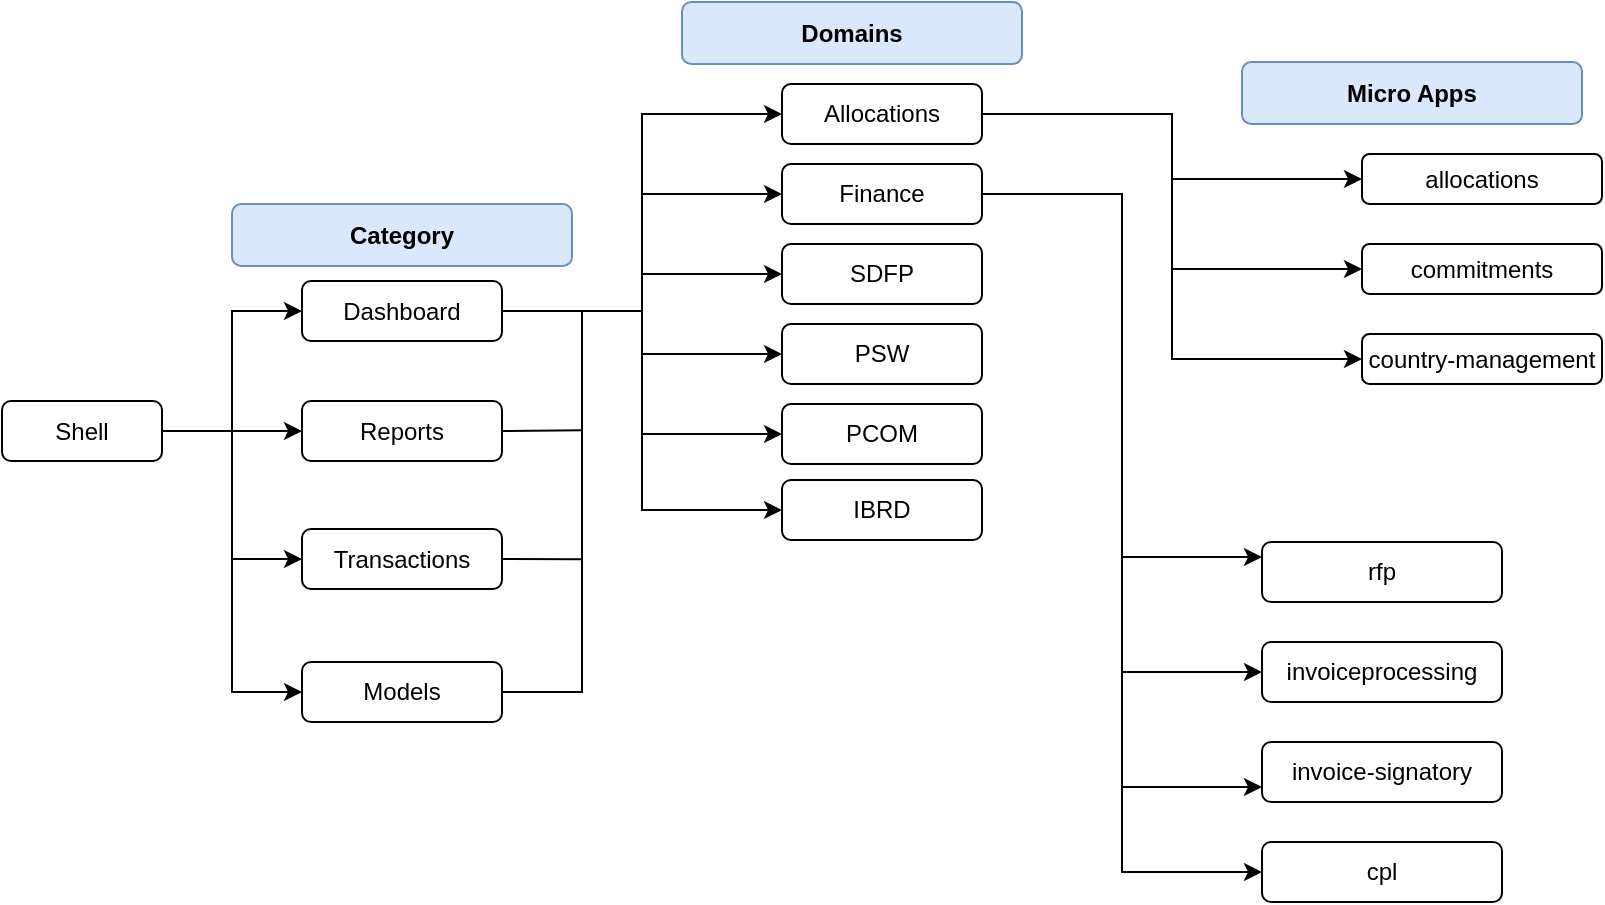 <mxfile version="24.6.4" type="github">
  <diagram name="Page-1" id="Sbhx_O2cK1H6pCcTmhTe">
    <mxGraphModel dx="1050" dy="522" grid="1" gridSize="10" guides="1" tooltips="1" connect="1" arrows="1" fold="1" page="1" pageScale="1" pageWidth="850" pageHeight="1100" background="#FFFFFF" math="0" shadow="0">
      <root>
        <mxCell id="0" />
        <mxCell id="1" parent="0" />
        <mxCell id="S2DFeaCq27Jwxm1sFyo9-79" style="edgeStyle=elbowEdgeStyle;rounded=0;orthogonalLoop=1;jettySize=auto;html=1;exitX=1;exitY=0.5;exitDx=0;exitDy=0;entryX=0;entryY=0.5;entryDx=0;entryDy=0;" parent="1" source="S2DFeaCq27Jwxm1sFyo9-1" target="S2DFeaCq27Jwxm1sFyo9-6" edge="1">
          <mxGeometry relative="1" as="geometry" />
        </mxCell>
        <mxCell id="S2DFeaCq27Jwxm1sFyo9-80" style="edgeStyle=elbowEdgeStyle;rounded=0;orthogonalLoop=1;jettySize=auto;html=1;exitX=1;exitY=0.5;exitDx=0;exitDy=0;entryX=0;entryY=0.5;entryDx=0;entryDy=0;" parent="1" source="S2DFeaCq27Jwxm1sFyo9-1" target="S2DFeaCq27Jwxm1sFyo9-3" edge="1">
          <mxGeometry relative="1" as="geometry" />
        </mxCell>
        <mxCell id="S2DFeaCq27Jwxm1sFyo9-81" style="edgeStyle=elbowEdgeStyle;rounded=0;orthogonalLoop=1;jettySize=auto;html=1;exitX=1;exitY=0.5;exitDx=0;exitDy=0;entryX=0;entryY=0.5;entryDx=0;entryDy=0;" parent="1" source="S2DFeaCq27Jwxm1sFyo9-1" target="S2DFeaCq27Jwxm1sFyo9-4" edge="1">
          <mxGeometry relative="1" as="geometry" />
        </mxCell>
        <mxCell id="S2DFeaCq27Jwxm1sFyo9-82" style="edgeStyle=elbowEdgeStyle;rounded=0;orthogonalLoop=1;jettySize=auto;html=1;exitX=1;exitY=0.5;exitDx=0;exitDy=0;entryX=0;entryY=0.5;entryDx=0;entryDy=0;" parent="1" source="S2DFeaCq27Jwxm1sFyo9-1" target="S2DFeaCq27Jwxm1sFyo9-5" edge="1">
          <mxGeometry relative="1" as="geometry" />
        </mxCell>
        <mxCell id="S2DFeaCq27Jwxm1sFyo9-1" value="Shell" style="rounded=1;whiteSpace=wrap;html=1;" parent="1" vertex="1">
          <mxGeometry x="10" y="389.5" width="80" height="30" as="geometry" />
        </mxCell>
        <mxCell id="S2DFeaCq27Jwxm1sFyo9-92" style="edgeStyle=none;rounded=0;orthogonalLoop=1;jettySize=auto;html=1;exitX=1;exitY=0.5;exitDx=0;exitDy=0;endArrow=none;endFill=0;" parent="1" source="S2DFeaCq27Jwxm1sFyo9-3" edge="1">
          <mxGeometry relative="1" as="geometry">
            <mxPoint x="300" y="404.091" as="targetPoint" />
          </mxGeometry>
        </mxCell>
        <mxCell id="S2DFeaCq27Jwxm1sFyo9-3" value="Reports" style="rounded=1;whiteSpace=wrap;html=1;" parent="1" vertex="1">
          <mxGeometry x="160" y="389.5" width="100" height="30" as="geometry" />
        </mxCell>
        <mxCell id="S2DFeaCq27Jwxm1sFyo9-91" style="edgeStyle=none;rounded=0;orthogonalLoop=1;jettySize=auto;html=1;exitX=1;exitY=0.5;exitDx=0;exitDy=0;strokeColor=default;endArrow=none;endFill=0;" parent="1" source="S2DFeaCq27Jwxm1sFyo9-4" edge="1">
          <mxGeometry relative="1" as="geometry">
            <mxPoint x="300" y="468.636" as="targetPoint" />
          </mxGeometry>
        </mxCell>
        <mxCell id="S2DFeaCq27Jwxm1sFyo9-4" value="Transactions" style="rounded=1;whiteSpace=wrap;html=1;" parent="1" vertex="1">
          <mxGeometry x="160" y="453.5" width="100" height="30" as="geometry" />
        </mxCell>
        <mxCell id="S2DFeaCq27Jwxm1sFyo9-94" style="edgeStyle=elbowEdgeStyle;rounded=0;orthogonalLoop=1;jettySize=auto;html=1;exitX=1;exitY=0.5;exitDx=0;exitDy=0;endArrow=none;endFill=0;" parent="1" source="S2DFeaCq27Jwxm1sFyo9-5" edge="1">
          <mxGeometry relative="1" as="geometry">
            <mxPoint x="300" y="510" as="targetPoint" />
            <Array as="points">
              <mxPoint x="300" y="544" />
            </Array>
          </mxGeometry>
        </mxCell>
        <mxCell id="S2DFeaCq27Jwxm1sFyo9-5" value="Models" style="rounded=1;whiteSpace=wrap;html=1;" parent="1" vertex="1">
          <mxGeometry x="160" y="520" width="100" height="30" as="geometry" />
        </mxCell>
        <mxCell id="S2DFeaCq27Jwxm1sFyo9-63" style="edgeStyle=elbowEdgeStyle;rounded=0;orthogonalLoop=1;jettySize=auto;html=1;exitX=1;exitY=0.5;exitDx=0;exitDy=0;entryX=0;entryY=0.5;entryDx=0;entryDy=0;" parent="1" source="S2DFeaCq27Jwxm1sFyo9-6" target="S2DFeaCq27Jwxm1sFyo9-2" edge="1">
          <mxGeometry relative="1" as="geometry" />
        </mxCell>
        <mxCell id="S2DFeaCq27Jwxm1sFyo9-64" style="edgeStyle=elbowEdgeStyle;rounded=0;orthogonalLoop=1;jettySize=auto;html=1;exitX=1;exitY=0.5;exitDx=0;exitDy=0;entryX=0;entryY=0.5;entryDx=0;entryDy=0;" parent="1" source="S2DFeaCq27Jwxm1sFyo9-6" target="S2DFeaCq27Jwxm1sFyo9-7" edge="1">
          <mxGeometry relative="1" as="geometry" />
        </mxCell>
        <mxCell id="S2DFeaCq27Jwxm1sFyo9-65" style="edgeStyle=elbowEdgeStyle;rounded=0;orthogonalLoop=1;jettySize=auto;html=1;exitX=1;exitY=0.5;exitDx=0;exitDy=0;entryX=0;entryY=0.5;entryDx=0;entryDy=0;" parent="1" source="S2DFeaCq27Jwxm1sFyo9-6" target="S2DFeaCq27Jwxm1sFyo9-8" edge="1">
          <mxGeometry relative="1" as="geometry" />
        </mxCell>
        <mxCell id="S2DFeaCq27Jwxm1sFyo9-66" style="edgeStyle=elbowEdgeStyle;rounded=0;orthogonalLoop=1;jettySize=auto;html=1;exitX=1;exitY=0.5;exitDx=0;exitDy=0;entryX=0;entryY=0.5;entryDx=0;entryDy=0;" parent="1" source="S2DFeaCq27Jwxm1sFyo9-6" target="S2DFeaCq27Jwxm1sFyo9-9" edge="1">
          <mxGeometry relative="1" as="geometry" />
        </mxCell>
        <mxCell id="S2DFeaCq27Jwxm1sFyo9-67" style="edgeStyle=elbowEdgeStyle;rounded=0;orthogonalLoop=1;jettySize=auto;html=1;exitX=1;exitY=0.5;exitDx=0;exitDy=0;entryX=0;entryY=0.5;entryDx=0;entryDy=0;" parent="1" source="S2DFeaCq27Jwxm1sFyo9-6" target="S2DFeaCq27Jwxm1sFyo9-10" edge="1">
          <mxGeometry relative="1" as="geometry" />
        </mxCell>
        <mxCell id="S2DFeaCq27Jwxm1sFyo9-86" style="edgeStyle=elbowEdgeStyle;rounded=0;orthogonalLoop=1;jettySize=auto;html=1;exitX=1;exitY=0.5;exitDx=0;exitDy=0;entryX=0;entryY=0.5;entryDx=0;entryDy=0;" parent="1" source="S2DFeaCq27Jwxm1sFyo9-6" target="S2DFeaCq27Jwxm1sFyo9-11" edge="1">
          <mxGeometry relative="1" as="geometry" />
        </mxCell>
        <mxCell id="S2DFeaCq27Jwxm1sFyo9-6" value="Dashboard" style="rounded=1;whiteSpace=wrap;html=1;" parent="1" vertex="1">
          <mxGeometry x="160" y="329.5" width="100" height="30" as="geometry" />
        </mxCell>
        <mxCell id="S2DFeaCq27Jwxm1sFyo9-30" value="allocations" style="rounded=1;whiteSpace=wrap;html=1;" parent="1" vertex="1">
          <mxGeometry x="690" y="266" width="120" height="25" as="geometry" />
        </mxCell>
        <mxCell id="S2DFeaCq27Jwxm1sFyo9-42" value="country-management" style="rounded=1;whiteSpace=wrap;html=1;" parent="1" vertex="1">
          <mxGeometry x="690" y="356" width="120" height="25" as="geometry" />
        </mxCell>
        <mxCell id="S2DFeaCq27Jwxm1sFyo9-43" value="commitments" style="rounded=1;whiteSpace=wrap;html=1;" parent="1" vertex="1">
          <mxGeometry x="690" y="311" width="120" height="25" as="geometry" />
        </mxCell>
        <mxCell id="S2DFeaCq27Jwxm1sFyo9-48" value="rfp" style="rounded=1;whiteSpace=wrap;html=1;" parent="1" vertex="1">
          <mxGeometry x="640" y="460" width="120" height="30" as="geometry" />
        </mxCell>
        <mxCell id="S2DFeaCq27Jwxm1sFyo9-49" value="invoiceprocessing" style="rounded=1;whiteSpace=wrap;html=1;" parent="1" vertex="1">
          <mxGeometry x="640" y="510" width="120" height="30" as="geometry" />
        </mxCell>
        <mxCell id="S2DFeaCq27Jwxm1sFyo9-50" value="invoice-signatory" style="rounded=1;whiteSpace=wrap;html=1;" parent="1" vertex="1">
          <mxGeometry x="640" y="560" width="120" height="30" as="geometry" />
        </mxCell>
        <mxCell id="S2DFeaCq27Jwxm1sFyo9-51" value="cpl" style="rounded=1;whiteSpace=wrap;html=1;" parent="1" vertex="1">
          <mxGeometry x="640" y="610" width="120" height="30" as="geometry" />
        </mxCell>
        <mxCell id="S2DFeaCq27Jwxm1sFyo9-55" style="edgeStyle=elbowEdgeStyle;rounded=0;orthogonalLoop=1;jettySize=auto;html=1;exitX=1;exitY=0.5;exitDx=0;exitDy=0;entryX=0;entryY=0.25;entryDx=0;entryDy=0;" parent="1" source="S2DFeaCq27Jwxm1sFyo9-7" target="S2DFeaCq27Jwxm1sFyo9-48" edge="1">
          <mxGeometry relative="1" as="geometry" />
        </mxCell>
        <mxCell id="S2DFeaCq27Jwxm1sFyo9-56" style="edgeStyle=elbowEdgeStyle;rounded=0;orthogonalLoop=1;jettySize=auto;html=1;exitX=1;exitY=0.5;exitDx=0;exitDy=0;entryX=0;entryY=0.5;entryDx=0;entryDy=0;" parent="1" source="S2DFeaCq27Jwxm1sFyo9-7" target="S2DFeaCq27Jwxm1sFyo9-49" edge="1">
          <mxGeometry relative="1" as="geometry" />
        </mxCell>
        <mxCell id="S2DFeaCq27Jwxm1sFyo9-57" style="edgeStyle=elbowEdgeStyle;rounded=0;orthogonalLoop=1;jettySize=auto;html=1;exitX=1;exitY=0.5;exitDx=0;exitDy=0;entryX=0;entryY=0.75;entryDx=0;entryDy=0;" parent="1" source="S2DFeaCq27Jwxm1sFyo9-7" target="S2DFeaCq27Jwxm1sFyo9-50" edge="1">
          <mxGeometry relative="1" as="geometry" />
        </mxCell>
        <mxCell id="S2DFeaCq27Jwxm1sFyo9-58" style="edgeStyle=elbowEdgeStyle;rounded=0;orthogonalLoop=1;jettySize=auto;html=1;exitX=1;exitY=0.5;exitDx=0;exitDy=0;entryX=0;entryY=0.5;entryDx=0;entryDy=0;" parent="1" source="S2DFeaCq27Jwxm1sFyo9-7" target="S2DFeaCq27Jwxm1sFyo9-51" edge="1">
          <mxGeometry relative="1" as="geometry" />
        </mxCell>
        <mxCell id="S2DFeaCq27Jwxm1sFyo9-59" style="edgeStyle=elbowEdgeStyle;rounded=0;orthogonalLoop=1;jettySize=auto;html=1;exitX=1;exitY=0.5;exitDx=0;exitDy=0;entryX=0;entryY=0.5;entryDx=0;entryDy=0;" parent="1" source="S2DFeaCq27Jwxm1sFyo9-2" target="S2DFeaCq27Jwxm1sFyo9-42" edge="1">
          <mxGeometry relative="1" as="geometry" />
        </mxCell>
        <mxCell id="S2DFeaCq27Jwxm1sFyo9-60" style="edgeStyle=elbowEdgeStyle;rounded=0;orthogonalLoop=1;jettySize=auto;html=1;exitX=1;exitY=0.5;exitDx=0;exitDy=0;entryX=0;entryY=0.5;entryDx=0;entryDy=0;" parent="1" source="S2DFeaCq27Jwxm1sFyo9-2" target="S2DFeaCq27Jwxm1sFyo9-30" edge="1">
          <mxGeometry relative="1" as="geometry" />
        </mxCell>
        <mxCell id="S2DFeaCq27Jwxm1sFyo9-61" style="edgeStyle=elbowEdgeStyle;rounded=0;orthogonalLoop=1;jettySize=auto;html=1;exitX=1;exitY=0.5;exitDx=0;exitDy=0;entryX=0;entryY=0.5;entryDx=0;entryDy=0;" parent="1" source="S2DFeaCq27Jwxm1sFyo9-2" target="S2DFeaCq27Jwxm1sFyo9-43" edge="1">
          <mxGeometry relative="1" as="geometry">
            <Array as="points" />
          </mxGeometry>
        </mxCell>
        <mxCell id="S2DFeaCq27Jwxm1sFyo9-2" value="Allocations" style="rounded=1;whiteSpace=wrap;html=1;container=0;" parent="1" vertex="1">
          <mxGeometry x="400" y="231" width="100" height="30" as="geometry" />
        </mxCell>
        <mxCell id="S2DFeaCq27Jwxm1sFyo9-7" value="Finance" style="rounded=1;whiteSpace=wrap;html=1;container=0;" parent="1" vertex="1">
          <mxGeometry x="400" y="271" width="100" height="30" as="geometry" />
        </mxCell>
        <mxCell id="S2DFeaCq27Jwxm1sFyo9-8" value="SDFP" style="rounded=1;whiteSpace=wrap;html=1;container=0;" parent="1" vertex="1">
          <mxGeometry x="400" y="311" width="100" height="30" as="geometry" />
        </mxCell>
        <mxCell id="S2DFeaCq27Jwxm1sFyo9-9" value="PSW" style="rounded=1;whiteSpace=wrap;html=1;container=0;" parent="1" vertex="1">
          <mxGeometry x="400" y="351" width="100" height="30" as="geometry" />
        </mxCell>
        <mxCell id="S2DFeaCq27Jwxm1sFyo9-10" value="PCOM" style="rounded=1;whiteSpace=wrap;html=1;container=0;" parent="1" vertex="1">
          <mxGeometry x="400" y="391" width="100" height="30" as="geometry" />
        </mxCell>
        <mxCell id="S2DFeaCq27Jwxm1sFyo9-11" value="IBRD" style="rounded=1;whiteSpace=wrap;html=1;container=0;" parent="1" vertex="1">
          <mxGeometry x="400" y="429" width="100" height="30" as="geometry" />
        </mxCell>
        <mxCell id="S2DFeaCq27Jwxm1sFyo9-93" value="" style="endArrow=none;html=1;rounded=0;edgeStyle=elbowEdgeStyle;" parent="1" edge="1">
          <mxGeometry width="50" height="50" relative="1" as="geometry">
            <mxPoint x="300" y="510" as="sourcePoint" />
            <mxPoint x="300" y="345" as="targetPoint" />
          </mxGeometry>
        </mxCell>
        <mxCell id="S2DFeaCq27Jwxm1sFyo9-95" value="Category" style="rounded=1;whiteSpace=wrap;html=1;fillColor=#dae8fc;strokeColor=#6c8ebf;fontStyle=1;gradientColor=none;labelBackgroundColor=none;fontFamily=Helvetica;" parent="1" vertex="1">
          <mxGeometry x="125" y="291" width="170" height="31" as="geometry" />
        </mxCell>
        <mxCell id="S2DFeaCq27Jwxm1sFyo9-96" value="Domains" style="rounded=1;whiteSpace=wrap;html=1;fillColor=#dae8fc;strokeColor=#6c8ebf;fontStyle=1;gradientColor=none;labelBackgroundColor=none;fontFamily=Helvetica;" parent="1" vertex="1">
          <mxGeometry x="350" y="190" width="170" height="31" as="geometry" />
        </mxCell>
        <mxCell id="S2DFeaCq27Jwxm1sFyo9-97" value="Micro Apps" style="rounded=1;whiteSpace=wrap;html=1;fillColor=#dae8fc;strokeColor=#6c8ebf;fontStyle=1;gradientColor=none;labelBackgroundColor=none;fontFamily=Helvetica;" parent="1" vertex="1">
          <mxGeometry x="630" y="220" width="170" height="31" as="geometry" />
        </mxCell>
      </root>
    </mxGraphModel>
  </diagram>
</mxfile>
